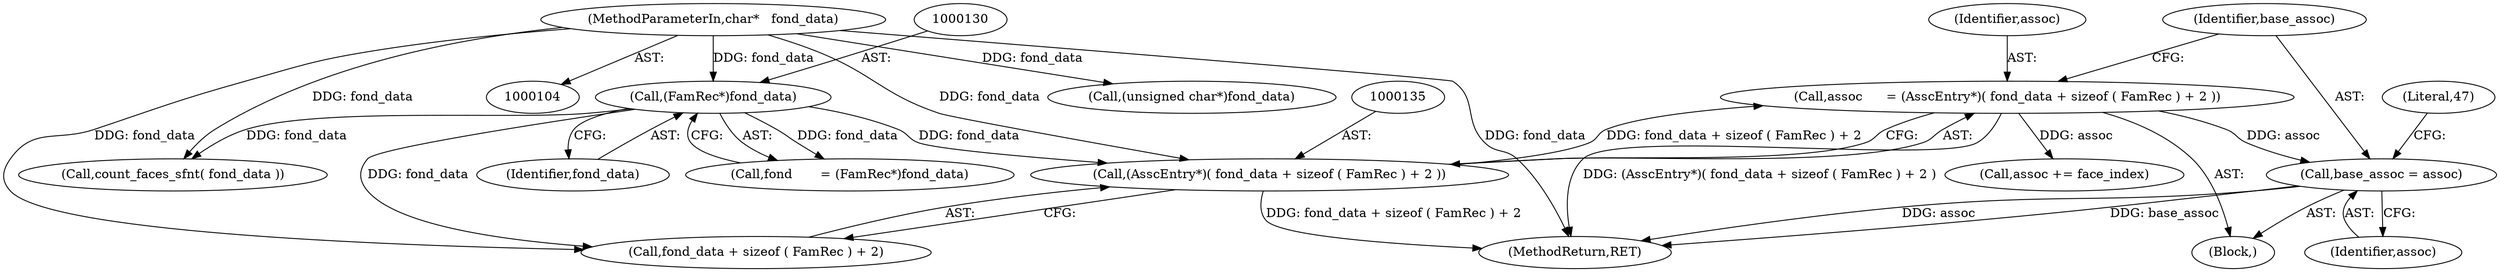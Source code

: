 digraph "0_savannah_18a8f0d9943369449bc4de92d411c78fb08d616c@pointer" {
"1000142" [label="(Call,base_assoc = assoc)"];
"1000132" [label="(Call,assoc      = (AsscEntry*)( fond_data + sizeof ( FamRec ) + 2 ))"];
"1000134" [label="(Call,(AsscEntry*)( fond_data + sizeof ( FamRec ) + 2 ))"];
"1000129" [label="(Call,(FamRec*)fond_data)"];
"1000105" [label="(MethodParameterIn,char*   fond_data)"];
"1000404" [label="(MethodReturn,RET)"];
"1000156" [label="(Call,assoc += face_index)"];
"1000206" [label="(Call,(unsigned char*)fond_data)"];
"1000132" [label="(Call,assoc      = (AsscEntry*)( fond_data + sizeof ( FamRec ) + 2 ))"];
"1000153" [label="(Call,count_faces_sfnt( fond_data ))"];
"1000110" [label="(Block,)"];
"1000105" [label="(MethodParameterIn,char*   fond_data)"];
"1000133" [label="(Identifier,assoc)"];
"1000143" [label="(Identifier,base_assoc)"];
"1000136" [label="(Call,fond_data + sizeof ( FamRec ) + 2)"];
"1000131" [label="(Identifier,fond_data)"];
"1000144" [label="(Identifier,assoc)"];
"1000129" [label="(Call,(FamRec*)fond_data)"];
"1000142" [label="(Call,base_assoc = assoc)"];
"1000147" [label="(Literal,47)"];
"1000134" [label="(Call,(AsscEntry*)( fond_data + sizeof ( FamRec ) + 2 ))"];
"1000127" [label="(Call,fond       = (FamRec*)fond_data)"];
"1000142" -> "1000110"  [label="AST: "];
"1000142" -> "1000144"  [label="CFG: "];
"1000143" -> "1000142"  [label="AST: "];
"1000144" -> "1000142"  [label="AST: "];
"1000147" -> "1000142"  [label="CFG: "];
"1000142" -> "1000404"  [label="DDG: assoc"];
"1000142" -> "1000404"  [label="DDG: base_assoc"];
"1000132" -> "1000142"  [label="DDG: assoc"];
"1000132" -> "1000110"  [label="AST: "];
"1000132" -> "1000134"  [label="CFG: "];
"1000133" -> "1000132"  [label="AST: "];
"1000134" -> "1000132"  [label="AST: "];
"1000143" -> "1000132"  [label="CFG: "];
"1000132" -> "1000404"  [label="DDG: (AsscEntry*)( fond_data + sizeof ( FamRec ) + 2 )"];
"1000134" -> "1000132"  [label="DDG: fond_data + sizeof ( FamRec ) + 2"];
"1000132" -> "1000156"  [label="DDG: assoc"];
"1000134" -> "1000136"  [label="CFG: "];
"1000135" -> "1000134"  [label="AST: "];
"1000136" -> "1000134"  [label="AST: "];
"1000134" -> "1000404"  [label="DDG: fond_data + sizeof ( FamRec ) + 2"];
"1000129" -> "1000134"  [label="DDG: fond_data"];
"1000105" -> "1000134"  [label="DDG: fond_data"];
"1000129" -> "1000127"  [label="AST: "];
"1000129" -> "1000131"  [label="CFG: "];
"1000130" -> "1000129"  [label="AST: "];
"1000131" -> "1000129"  [label="AST: "];
"1000127" -> "1000129"  [label="CFG: "];
"1000129" -> "1000127"  [label="DDG: fond_data"];
"1000105" -> "1000129"  [label="DDG: fond_data"];
"1000129" -> "1000136"  [label="DDG: fond_data"];
"1000129" -> "1000153"  [label="DDG: fond_data"];
"1000105" -> "1000104"  [label="AST: "];
"1000105" -> "1000404"  [label="DDG: fond_data"];
"1000105" -> "1000136"  [label="DDG: fond_data"];
"1000105" -> "1000153"  [label="DDG: fond_data"];
"1000105" -> "1000206"  [label="DDG: fond_data"];
}
